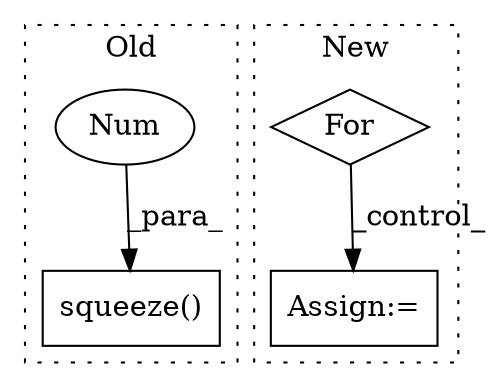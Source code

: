 digraph G {
subgraph cluster0 {
1 [label="squeeze()" a="75" s="2070,2124" l="53,1" shape="box"];
4 [label="Num" a="76" s="2123" l="1" shape="ellipse"];
label = "Old";
style="dotted";
}
subgraph cluster1 {
2 [label="For" a="107" s="2128,2157" l="4,14" shape="diamond"];
3 [label="Assign:=" a="68" s="2174" l="3" shape="box"];
label = "New";
style="dotted";
}
2 -> 3 [label="_control_"];
4 -> 1 [label="_para_"];
}